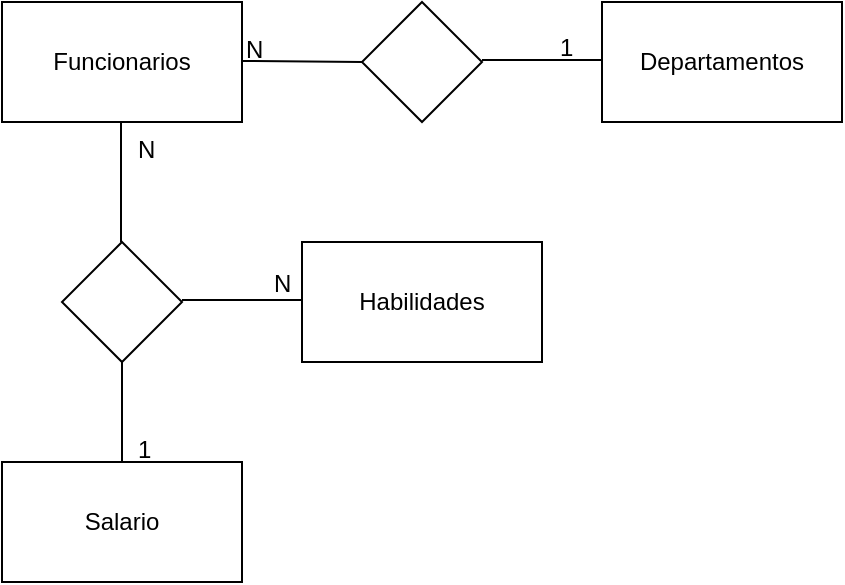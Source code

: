<mxfile version="10.9.5" type="device"><diagram id="A8rufcvVJsJZZCeQ1i6e" name="Page-1"><mxGraphModel dx="1166" dy="628" grid="1" gridSize="10" guides="1" tooltips="1" connect="1" arrows="1" fold="1" page="1" pageScale="1" pageWidth="827" pageHeight="1169" math="0" shadow="0"><root><mxCell id="0"/><mxCell id="1" parent="0"/><mxCell id="pmVw2jP5D3wEA5KrjDYa-1" value="Funcionarios" style="rounded=0;whiteSpace=wrap;html=1;" vertex="1" parent="1"><mxGeometry x="60" y="40" width="120" height="60" as="geometry"/></mxCell><mxCell id="pmVw2jP5D3wEA5KrjDYa-2" value="" style="endArrow=none;html=1;" edge="1" parent="1"><mxGeometry width="50" height="50" relative="1" as="geometry"><mxPoint x="180" y="69.5" as="sourcePoint"/><mxPoint x="240" y="70" as="targetPoint"/></mxGeometry></mxCell><mxCell id="pmVw2jP5D3wEA5KrjDYa-3" value="" style="rhombus;whiteSpace=wrap;html=1;" vertex="1" parent="1"><mxGeometry x="240" y="40" width="60" height="60" as="geometry"/></mxCell><mxCell id="pmVw2jP5D3wEA5KrjDYa-12" value="" style="endArrow=none;html=1;" edge="1" parent="1"><mxGeometry width="50" height="50" relative="1" as="geometry"><mxPoint x="300" y="69" as="sourcePoint"/><mxPoint x="361" y="69" as="targetPoint"/></mxGeometry></mxCell><mxCell id="pmVw2jP5D3wEA5KrjDYa-20" value="Departamentos" style="rounded=0;whiteSpace=wrap;html=1;" vertex="1" parent="1"><mxGeometry x="360" y="40" width="120" height="60" as="geometry"/></mxCell><mxCell id="pmVw2jP5D3wEA5KrjDYa-21" value="" style="endArrow=none;html=1;" edge="1" parent="1"><mxGeometry width="50" height="50" relative="1" as="geometry"><mxPoint x="119.5" y="160" as="sourcePoint"/><mxPoint x="119.5" y="100" as="targetPoint"/></mxGeometry></mxCell><mxCell id="pmVw2jP5D3wEA5KrjDYa-22" value="" style="rhombus;whiteSpace=wrap;html=1;" vertex="1" parent="1"><mxGeometry x="90" y="160" width="60" height="60" as="geometry"/></mxCell><mxCell id="pmVw2jP5D3wEA5KrjDYa-23" value="" style="endArrow=none;html=1;" edge="1" parent="1"><mxGeometry width="50" height="50" relative="1" as="geometry"><mxPoint x="120" y="270" as="sourcePoint"/><mxPoint x="120" y="220" as="targetPoint"/></mxGeometry></mxCell><mxCell id="pmVw2jP5D3wEA5KrjDYa-24" value="Salario" style="rounded=0;whiteSpace=wrap;html=1;" vertex="1" parent="1"><mxGeometry x="60" y="270" width="120" height="60" as="geometry"/></mxCell><mxCell id="pmVw2jP5D3wEA5KrjDYa-25" value="Habilidades" style="rounded=0;whiteSpace=wrap;html=1;" vertex="1" parent="1"><mxGeometry x="210" y="160" width="120" height="60" as="geometry"/></mxCell><mxCell id="pmVw2jP5D3wEA5KrjDYa-26" value="" style="endArrow=none;html=1;" edge="1" parent="1"><mxGeometry width="50" height="50" relative="1" as="geometry"><mxPoint x="150" y="189" as="sourcePoint"/><mxPoint x="210" y="189" as="targetPoint"/></mxGeometry></mxCell><mxCell id="-vn2FM-zJRiuqAm9TrZz-3" value="N" style="text;html=1;resizable=0;points=[];autosize=1;align=left;verticalAlign=top;spacingTop=-4;" vertex="1" parent="1"><mxGeometry x="180" y="54" width="20" height="20" as="geometry"/></mxCell><mxCell id="-vn2FM-zJRiuqAm9TrZz-4" value="1&lt;br&gt;" style="text;html=1;resizable=0;points=[];autosize=1;align=left;verticalAlign=top;spacingTop=-4;" vertex="1" parent="1"><mxGeometry x="337" y="53" width="20" height="20" as="geometry"/></mxCell><mxCell id="-vn2FM-zJRiuqAm9TrZz-5" value="N" style="text;html=1;resizable=0;points=[];autosize=1;align=left;verticalAlign=top;spacingTop=-4;" vertex="1" parent="1"><mxGeometry x="126" y="104" width="20" height="20" as="geometry"/></mxCell><mxCell id="-vn2FM-zJRiuqAm9TrZz-7" value="N" style="text;html=1;resizable=0;points=[];autosize=1;align=left;verticalAlign=top;spacingTop=-4;" vertex="1" parent="1"><mxGeometry x="194" y="171" width="20" height="20" as="geometry"/></mxCell><mxCell id="-vn2FM-zJRiuqAm9TrZz-10" value="1" style="text;html=1;resizable=0;points=[];autosize=1;align=left;verticalAlign=top;spacingTop=-4;" vertex="1" parent="1"><mxGeometry x="126" y="254" width="20" height="20" as="geometry"/></mxCell></root></mxGraphModel></diagram><diagram id="9gW-r_xFEI7GP5FOknEX" name="Page-2"><mxGraphModel dx="1166" dy="628" grid="1" gridSize="10" guides="1" tooltips="1" connect="1" arrows="1" fold="1" page="1" pageScale="1" pageWidth="827" pageHeight="1169" math="0" shadow="0"><root><mxCell id="QtJpqmlNvva3zYvdNFph-0"/><mxCell id="QtJpqmlNvva3zYvdNFph-1" parent="QtJpqmlNvva3zYvdNFph-0"/><mxCell id="QtJpqmlNvva3zYvdNFph-9" value="Table" style="swimlane;fontStyle=0;childLayout=stackLayout;horizontal=1;startSize=26;fillColor=#e0e0e0;horizontalStack=0;resizeParent=1;resizeParentMax=0;resizeLast=0;collapsible=1;marginBottom=0;swimlaneFillColor=#ffffff;align=center;fontSize=14;" vertex="1" parent="QtJpqmlNvva3zYvdNFph-1"><mxGeometry x="20" y="20" width="160" height="144" as="geometry"/></mxCell><mxCell id="QtJpqmlNvva3zYvdNFph-10" value="uniqueId" style="shape=partialRectangle;top=0;left=0;right=0;bottom=1;align=left;verticalAlign=middle;fillColor=none;spacingLeft=34;spacingRight=4;overflow=hidden;rotatable=0;points=[[0,0.5],[1,0.5]];portConstraint=eastwest;dropTarget=0;fontStyle=5;fontSize=12;" vertex="1" parent="QtJpqmlNvva3zYvdNFph-9"><mxGeometry y="26" width="160" height="30" as="geometry"/></mxCell><mxCell id="QtJpqmlNvva3zYvdNFph-11" value="PK" style="shape=partialRectangle;top=0;left=0;bottom=0;fillColor=none;align=left;verticalAlign=middle;spacingLeft=4;spacingRight=4;overflow=hidden;rotatable=0;points=[];portConstraint=eastwest;part=1;fontSize=12;" vertex="1" connectable="0" parent="QtJpqmlNvva3zYvdNFph-10"><mxGeometry width="30" height="30" as="geometry"/></mxCell><mxCell id="QtJpqmlNvva3zYvdNFph-12" value="row 1" style="shape=partialRectangle;top=0;left=0;right=0;bottom=0;align=left;verticalAlign=top;fillColor=none;spacingLeft=34;spacingRight=4;overflow=hidden;rotatable=0;points=[[0,0.5],[1,0.5]];portConstraint=eastwest;dropTarget=0;fontSize=12;" vertex="1" parent="QtJpqmlNvva3zYvdNFph-9"><mxGeometry y="56" width="160" height="26" as="geometry"/></mxCell><mxCell id="QtJpqmlNvva3zYvdNFph-13" value="" style="shape=partialRectangle;top=0;left=0;bottom=0;fillColor=none;align=left;verticalAlign=top;spacingLeft=4;spacingRight=4;overflow=hidden;rotatable=0;points=[];portConstraint=eastwest;part=1;fontSize=12;" vertex="1" connectable="0" parent="QtJpqmlNvva3zYvdNFph-12"><mxGeometry width="30" height="26" as="geometry"/></mxCell><mxCell id="QtJpqmlNvva3zYvdNFph-14" value="row 2" style="shape=partialRectangle;top=0;left=0;right=0;bottom=0;align=left;verticalAlign=top;fillColor=none;spacingLeft=34;spacingRight=4;overflow=hidden;rotatable=0;points=[[0,0.5],[1,0.5]];portConstraint=eastwest;dropTarget=0;fontSize=12;" vertex="1" parent="QtJpqmlNvva3zYvdNFph-9"><mxGeometry y="82" width="160" height="26" as="geometry"/></mxCell><mxCell id="QtJpqmlNvva3zYvdNFph-15" value="" style="shape=partialRectangle;top=0;left=0;bottom=0;fillColor=none;align=left;verticalAlign=top;spacingLeft=4;spacingRight=4;overflow=hidden;rotatable=0;points=[];portConstraint=eastwest;part=1;fontSize=12;" vertex="1" connectable="0" parent="QtJpqmlNvva3zYvdNFph-14"><mxGeometry width="30" height="26" as="geometry"/></mxCell><mxCell id="QtJpqmlNvva3zYvdNFph-16" value="" style="shape=partialRectangle;top=0;left=0;right=0;bottom=0;align=left;verticalAlign=top;fillColor=none;spacingLeft=34;spacingRight=4;overflow=hidden;rotatable=0;points=[[0,0.5],[1,0.5]];portConstraint=eastwest;dropTarget=0;fontSize=12;" vertex="1" parent="QtJpqmlNvva3zYvdNFph-9"><mxGeometry y="108" width="160" height="30" as="geometry"/></mxCell><mxCell id="QtJpqmlNvva3zYvdNFph-17" value="" style="shape=partialRectangle;top=0;left=0;bottom=0;fillColor=none;align=left;verticalAlign=top;spacingLeft=4;spacingRight=4;overflow=hidden;rotatable=0;points=[];portConstraint=eastwest;part=1;fontSize=12;" vertex="1" connectable="0" parent="QtJpqmlNvva3zYvdNFph-16"><mxGeometry width="30" height="30" as="geometry"/></mxCell><mxCell id="QtJpqmlNvva3zYvdNFph-18" value="" style="shape=partialRectangle;top=0;left=0;right=0;bottom=0;align=left;verticalAlign=top;fillColor=none;spacingLeft=34;spacingRight=4;overflow=hidden;rotatable=0;points=[[0,0.5],[1,0.5]];portConstraint=eastwest;dropTarget=0;fontSize=12;" vertex="1" parent="QtJpqmlNvva3zYvdNFph-9"><mxGeometry y="138" width="160" height="6" as="geometry"/></mxCell><mxCell id="QtJpqmlNvva3zYvdNFph-19" value="" style="shape=partialRectangle;top=0;left=0;bottom=0;fillColor=none;align=left;verticalAlign=top;spacingLeft=4;spacingRight=4;overflow=hidden;rotatable=0;points=[];portConstraint=eastwest;part=1;fontSize=12;" vertex="1" connectable="0" parent="QtJpqmlNvva3zYvdNFph-18"><mxGeometry height="6" as="geometry"/></mxCell></root></mxGraphModel></diagram></mxfile>